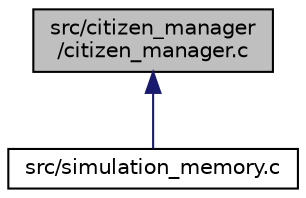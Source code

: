 digraph "src/citizen_manager/citizen_manager.c"
{
 // LATEX_PDF_SIZE
  edge [fontname="Helvetica",fontsize="10",labelfontname="Helvetica",labelfontsize="10"];
  node [fontname="Helvetica",fontsize="10",shape=record];
  Node1 [label="src/citizen_manager\l/citizen_manager.c",height=0.2,width=0.4,color="black", fillcolor="grey75", style="filled", fontcolor="black",tooltip="Manage and handle threads as citizen to implement their behaviors."];
  Node1 -> Node2 [dir="back",color="midnightblue",fontsize="10",style="solid",fontname="Helvetica"];
  Node2 [label="src/simulation_memory.c",height=0.2,width=0.4,color="black", fillcolor="white", style="filled",URL="$simulation__memory_8c.html",tooltip="Implements function used to work on the shared memory."];
}
